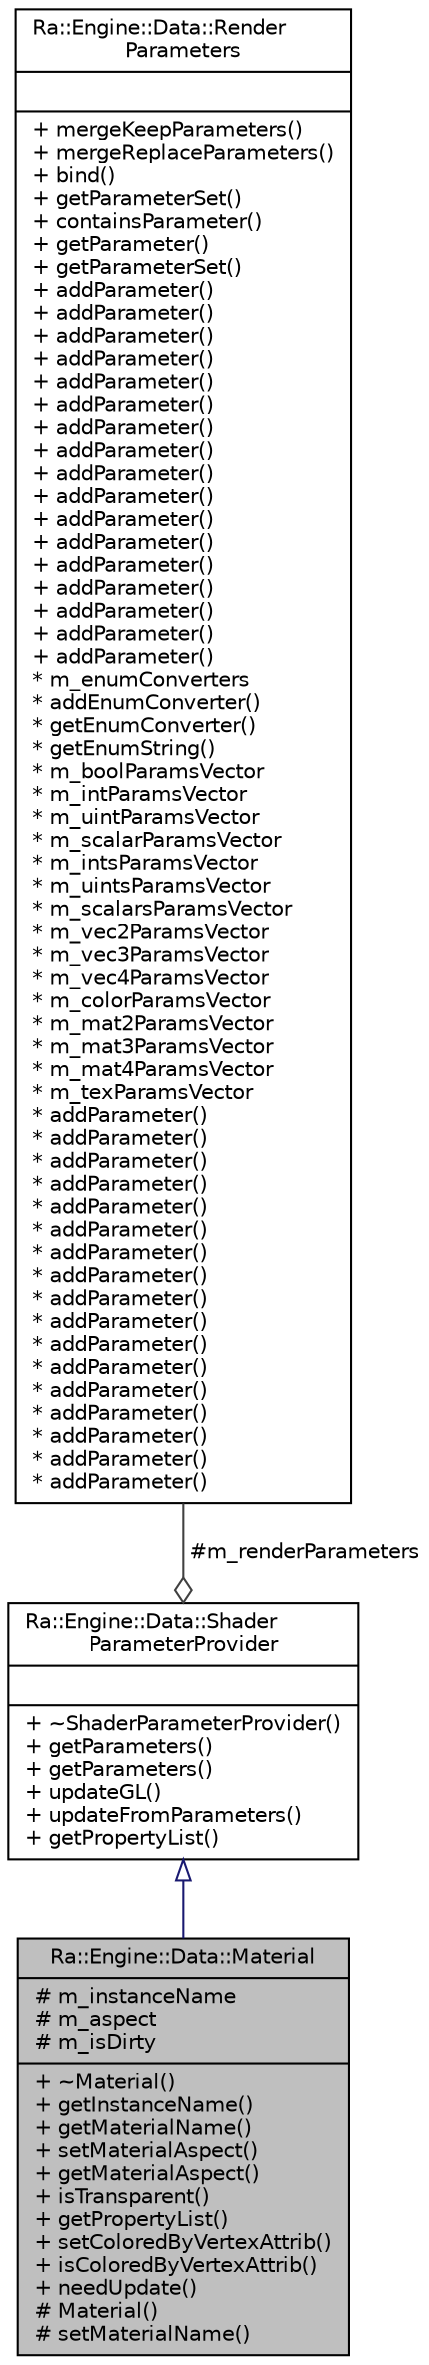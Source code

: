 digraph "Ra::Engine::Data::Material"
{
 // INTERACTIVE_SVG=YES
 // LATEX_PDF_SIZE
  edge [fontname="Helvetica",fontsize="10",labelfontname="Helvetica",labelfontsize="10"];
  node [fontname="Helvetica",fontsize="10",shape=record];
  Node1 [label="{Ra::Engine::Data::Material\n|# m_instanceName\l# m_aspect\l# m_isDirty\l|+ ~Material()\l+ getInstanceName()\l+ getMaterialName()\l+ setMaterialAspect()\l+ getMaterialAspect()\l+ isTransparent()\l+ getPropertyList()\l+ setColoredByVertexAttrib()\l+ isColoredByVertexAttrib()\l+ needUpdate()\l# Material()\l# setMaterialName()\l}",height=0.2,width=0.4,color="black", fillcolor="grey75", style="filled", fontcolor="black",tooltip=" "];
  Node2 -> Node1 [dir="back",color="midnightblue",fontsize="10",style="solid",arrowtail="onormal",fontname="Helvetica"];
  Node2 [label="{Ra::Engine::Data::Shader\lParameterProvider\n||+ ~ShaderParameterProvider()\l+ getParameters()\l+ getParameters()\l+ updateGL()\l+ updateFromParameters()\l+ getPropertyList()\l}",height=0.2,width=0.4,color="black", fillcolor="white", style="filled",URL="$classRa_1_1Engine_1_1Data_1_1ShaderParameterProvider.html",tooltip=" "];
  Node3 -> Node2 [color="grey25",fontsize="10",style="solid",label=" #m_renderParameters" ,arrowhead="odiamond",fontname="Helvetica"];
  Node3 [label="{Ra::Engine::Data::Render\lParameters\n||+ mergeKeepParameters()\l+ mergeReplaceParameters()\l+ bind()\l+ getParameterSet()\l+ containsParameter()\l+ getParameter()\l+ getParameterSet()\l+ addParameter()\l+ addParameter()\l+ addParameter()\l+ addParameter()\l+ addParameter()\l+ addParameter()\l+ addParameter()\l+ addParameter()\l+ addParameter()\l+ addParameter()\l+ addParameter()\l+ addParameter()\l+ addParameter()\l+ addParameter()\l+ addParameter()\l+ addParameter()\l+ addParameter()\l* m_enumConverters\l* addEnumConverter()\l* getEnumConverter()\l* getEnumString()\l* m_boolParamsVector\l* m_intParamsVector\l* m_uintParamsVector\l* m_scalarParamsVector\l* m_intsParamsVector\l* m_uintsParamsVector\l* m_scalarsParamsVector\l* m_vec2ParamsVector\l* m_vec3ParamsVector\l* m_vec4ParamsVector\l* m_colorParamsVector\l* m_mat2ParamsVector\l* m_mat3ParamsVector\l* m_mat4ParamsVector\l* m_texParamsVector\l* addParameter()\l* addParameter()\l* addParameter()\l* addParameter()\l* addParameter()\l* addParameter()\l* addParameter()\l* addParameter()\l* addParameter()\l* addParameter()\l* addParameter()\l* addParameter()\l* addParameter()\l* addParameter()\l* addParameter()\l* addParameter()\l* addParameter()\l}",height=0.2,width=0.4,color="black", fillcolor="white", style="filled",URL="$classRa_1_1Engine_1_1Data_1_1RenderParameters.html",tooltip=" "];
}
